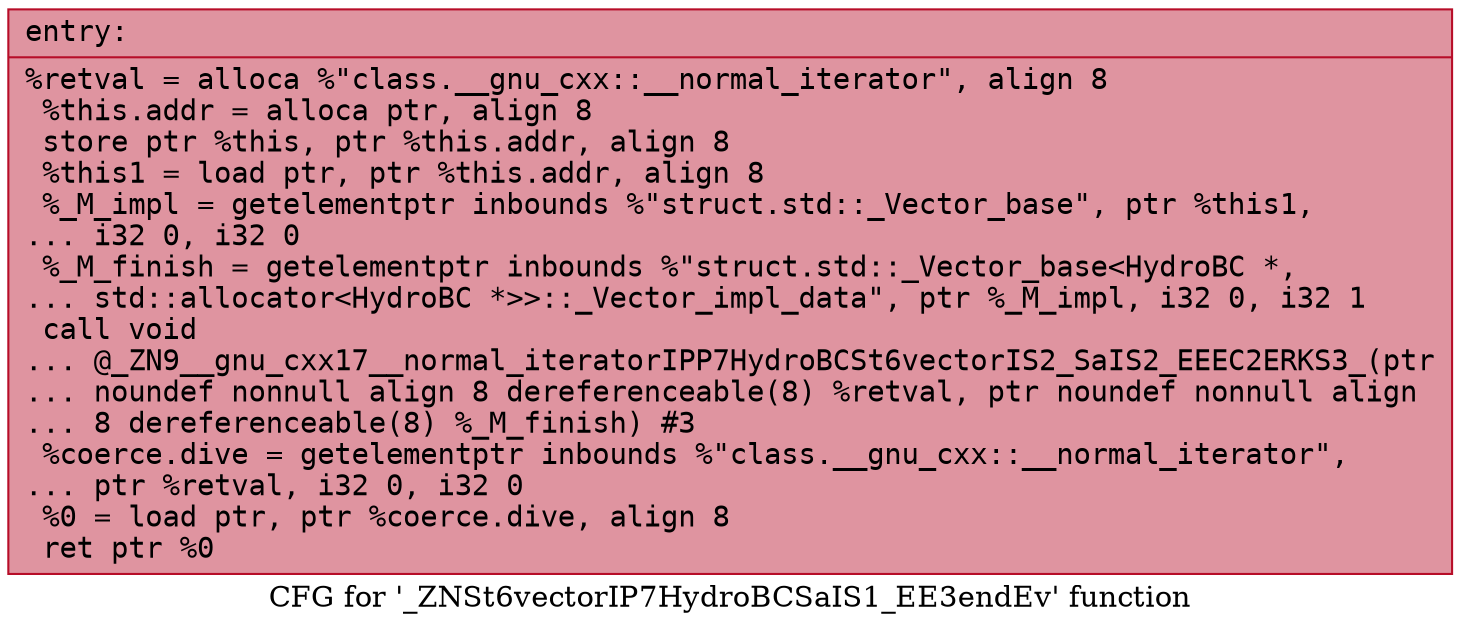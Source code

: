 digraph "CFG for '_ZNSt6vectorIP7HydroBCSaIS1_EE3endEv' function" {
	label="CFG for '_ZNSt6vectorIP7HydroBCSaIS1_EE3endEv' function";

	Node0x56186994b660 [shape=record,color="#b70d28ff", style=filled, fillcolor="#b70d2870" fontname="Courier",label="{entry:\l|  %retval = alloca %\"class.__gnu_cxx::__normal_iterator\", align 8\l  %this.addr = alloca ptr, align 8\l  store ptr %this, ptr %this.addr, align 8\l  %this1 = load ptr, ptr %this.addr, align 8\l  %_M_impl = getelementptr inbounds %\"struct.std::_Vector_base\", ptr %this1,\l... i32 0, i32 0\l  %_M_finish = getelementptr inbounds %\"struct.std::_Vector_base\<HydroBC *,\l... std::allocator\<HydroBC *\>\>::_Vector_impl_data\", ptr %_M_impl, i32 0, i32 1\l  call void\l... @_ZN9__gnu_cxx17__normal_iteratorIPP7HydroBCSt6vectorIS2_SaIS2_EEEC2ERKS3_(ptr\l... noundef nonnull align 8 dereferenceable(8) %retval, ptr noundef nonnull align\l... 8 dereferenceable(8) %_M_finish) #3\l  %coerce.dive = getelementptr inbounds %\"class.__gnu_cxx::__normal_iterator\",\l... ptr %retval, i32 0, i32 0\l  %0 = load ptr, ptr %coerce.dive, align 8\l  ret ptr %0\l}"];
}
